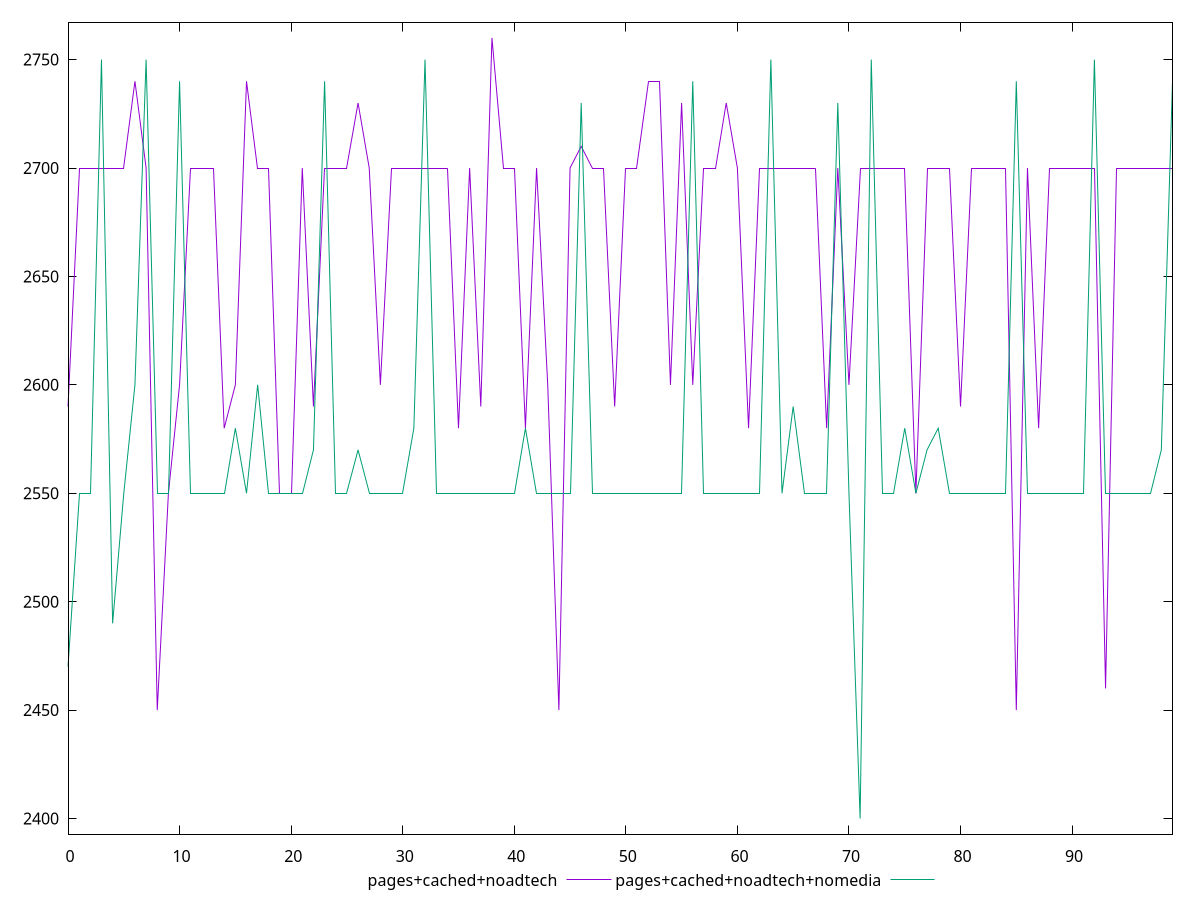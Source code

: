 reset

$pagesCachedNoadtech <<EOF
0 2590
1 2700
2 2700
3 2700
4 2700
5 2700
6 2740
7 2700
8 2450
9 2550
10 2600
11 2700
12 2700
13 2700
14 2580
15 2600
16 2740
17 2700
18 2700
19 2550
20 2550
21 2700
22 2590
23 2700
24 2700
25 2700
26 2730
27 2700
28 2600
29 2700
30 2700
31 2700
32 2700
33 2700
34 2700
35 2580
36 2700
37 2590
38 2760
39 2700
40 2700
41 2580
42 2700
43 2600
44 2450
45 2700
46 2710
47 2700
48 2700
49 2590
50 2700
51 2700
52 2740
53 2740
54 2600
55 2730
56 2600
57 2700
58 2700
59 2730
60 2700
61 2580
62 2700
63 2700
64 2700
65 2700
66 2700
67 2700
68 2580
69 2700
70 2600
71 2700
72 2700
73 2700
74 2700
75 2700
76 2550
77 2700
78 2700
79 2700
80 2590
81 2700
82 2700
83 2700
84 2700
85 2450
86 2700
87 2580
88 2700
89 2700
90 2700
91 2700
92 2700
93 2460
94 2700
95 2700
96 2700
97 2700
98 2700
99 2700
EOF

$pagesCachedNoadtechNomedia <<EOF
0 2470
1 2550
2 2550
3 2750
4 2490
5 2550
6 2600
7 2750
8 2550
9 2550
10 2740
11 2550
12 2550
13 2550
14 2550
15 2580
16 2550
17 2600
18 2550
19 2550
20 2550
21 2550
22 2570
23 2740
24 2550
25 2550
26 2570
27 2550
28 2550
29 2550
30 2550
31 2580
32 2750
33 2550
34 2550
35 2550
36 2550
37 2550
38 2550
39 2550
40 2550
41 2580
42 2550
43 2550
44 2550
45 2550
46 2730
47 2550
48 2550
49 2550
50 2550
51 2550
52 2550
53 2550
54 2550
55 2550
56 2740
57 2550
58 2550
59 2550
60 2550
61 2550
62 2550
63 2750
64 2550
65 2590
66 2550
67 2550
68 2550
69 2730
70 2550
71 2400
72 2750
73 2550
74 2550
75 2580
76 2550
77 2570
78 2580
79 2550
80 2550
81 2550
82 2550
83 2550
84 2550
85 2740
86 2550
87 2550
88 2550
89 2550
90 2550
91 2550
92 2750
93 2550
94 2550
95 2550
96 2550
97 2550
98 2570
99 2740
EOF

set key outside below
set xrange [0:99]
set yrange [2392.8:2767.2]
set trange [2392.8:2767.2]
set terminal svg size 640, 520 enhanced background rgb 'white'
set output "report_00016_2021-02-10T13-31-48.338Z/uses-text-compression/comparison/line/2_vs_3.svg"

plot $pagesCachedNoadtech title "pages+cached+noadtech" with line, \
     $pagesCachedNoadtechNomedia title "pages+cached+noadtech+nomedia" with line

reset
